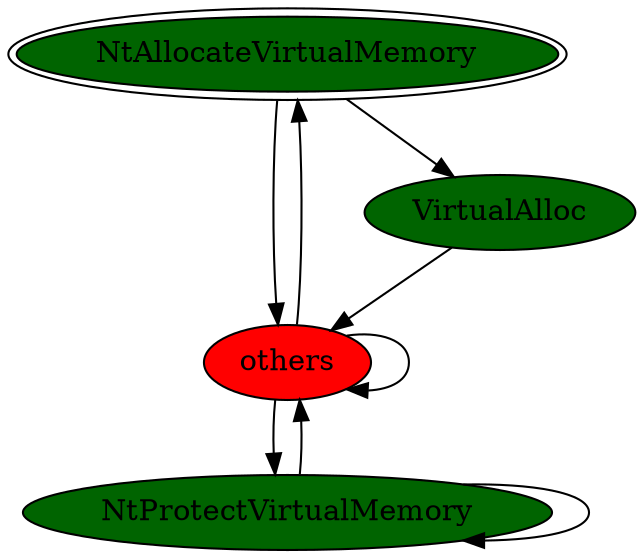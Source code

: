 digraph "./REPORTS/3983/API_PER_CATEGORY/VirtualAlloc.exe_7156_Memory Management_API_per_Category_Transition_Matrix" {
	NtAllocateVirtualMemory [label=NtAllocateVirtualMemory fillcolor=darkgreen peripheries=2 style=filled]
	others [label=others fillcolor=red style=filled]
	NtAllocateVirtualMemory -> others [label=""]
	VirtualAlloc [label=VirtualAlloc fillcolor=darkgreen style=filled]
	NtAllocateVirtualMemory -> VirtualAlloc [label=""]
	others -> NtAllocateVirtualMemory [label=""]
	others -> others [label=""]
	NtProtectVirtualMemory [label=NtProtectVirtualMemory fillcolor=darkgreen style=filled]
	others -> NtProtectVirtualMemory [label=""]
	VirtualAlloc -> others [label=""]
	NtProtectVirtualMemory -> others [label=""]
	NtProtectVirtualMemory -> NtProtectVirtualMemory [label=""]
}
